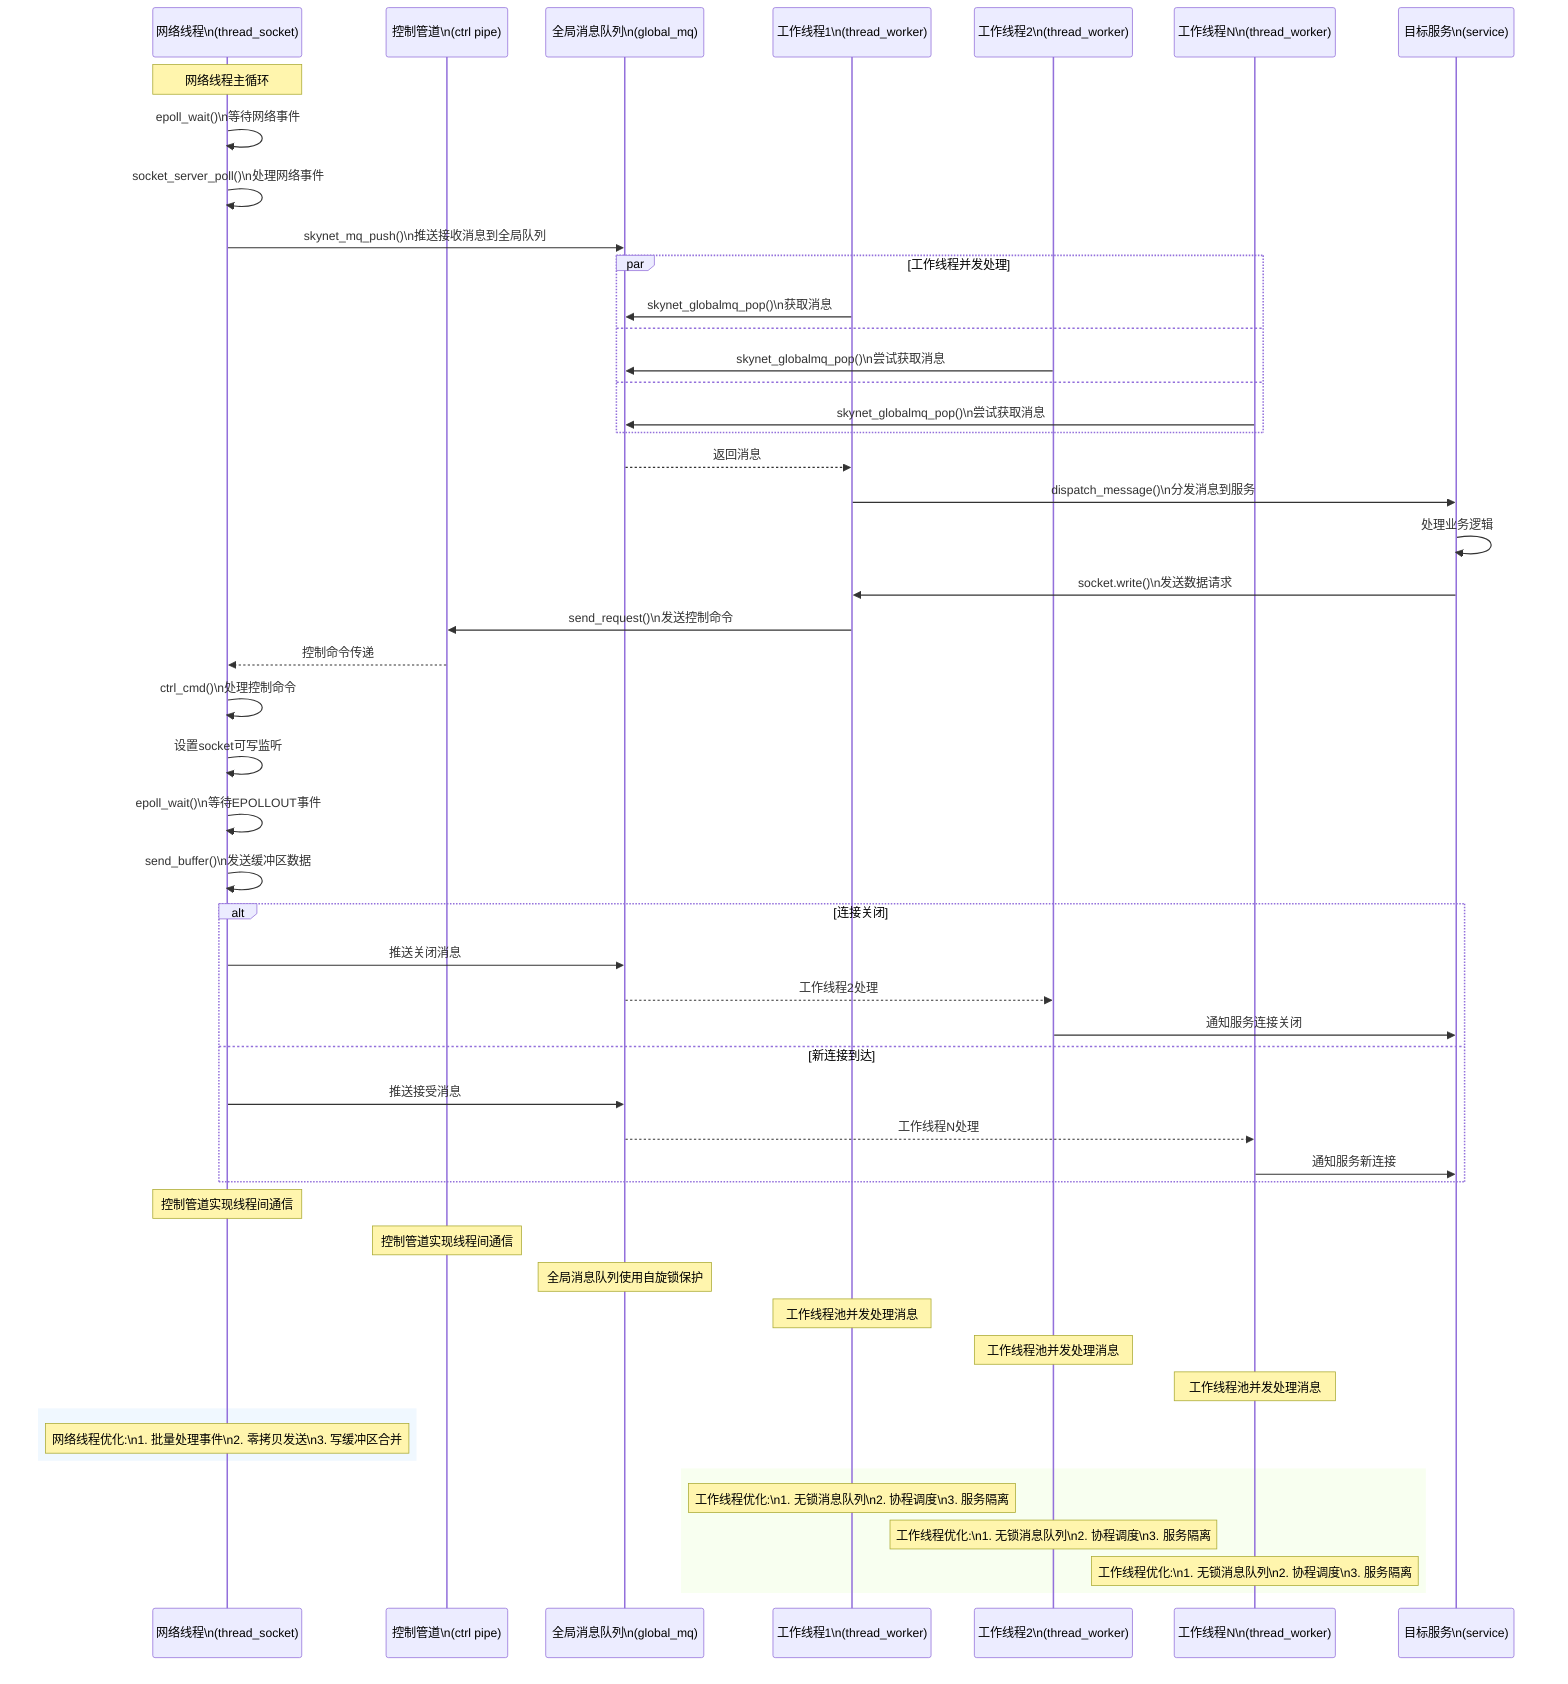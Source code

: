 sequenceDiagram
    participant NT as 网络线程\n(thread_socket)
    participant CP as 控制管道\n(ctrl pipe)
    participant MQ as 全局消息队列\n(global_mq)
    participant WT1 as 工作线程1\n(thread_worker)
    participant WT2 as 工作线程2\n(thread_worker)
    participant WTN as 工作线程N\n(thread_worker)
    participant SVC as 目标服务\n(service)

    Note over NT: 网络线程主循环
    
    %% 网络事件处理
    NT->>NT: epoll_wait()\n等待网络事件
    NT->>NT: socket_server_poll()\n处理网络事件
    
    %% 数据接收流程
    NT->>MQ: skynet_mq_push()\n推送接收消息到全局队列
    
    %% 工作线程竞争获取消息
    par 工作线程并发处理
        WT1->>MQ: skynet_globalmq_pop()\n获取消息
        and
        WT2->>MQ: skynet_globalmq_pop()\n尝试获取消息
        and
        WTN->>MQ: skynet_globalmq_pop()\n尝试获取消息
    end
    
    %% 假设WT1获取到消息
    MQ-->>WT1: 返回消息
    WT1->>SVC: dispatch_message()\n分发消息到服务
    SVC->>SVC: 处理业务逻辑
    
    %% 服务发送数据
    SVC->>WT1: socket.write()\n发送数据请求
    WT1->>CP: send_request()\n发送控制命令
    
    %% 控制管道通信
    CP-->>NT: 控制命令传递
    NT->>NT: ctrl_cmd()\n处理控制命令
    NT->>NT: 设置socket可写监听
    
    %% 写事件处理
    NT->>NT: epoll_wait()\n等待EPOLLOUT事件
    NT->>NT: send_buffer()\n发送缓冲区数据
    
    %% 连接状态变化通知
    alt 连接关闭
        NT->>MQ: 推送关闭消息
        MQ-->>WT2: 工作线程2处理
        WT2->>SVC: 通知服务连接关闭
    else 新连接到达
        NT->>MQ: 推送接受消息
        MQ-->>WTN: 工作线程N处理
        WTN->>SVC: 通知服务新连接
    end
    
    %% 同步机制说明
    Note over NT: 控制管道实现线程间通信
    Note over CP: 控制管道实现线程间通信
    Note over MQ: 全局消息队列使用自旋锁保护
    Note over WT1: 工作线程池并发处理消息
    Note over WT2: 工作线程池并发处理消息
    Note over WTN: 工作线程池并发处理消息
    
    %% 性能优化机制
    rect rgb(240, 248, 255)
        Note over NT: 网络线程优化:\n1. 批量处理事件\n2. 零拷贝发送\n3. 写缓冲区合并
    end
    
    rect rgb(248, 255, 240)
        Note over WT1: 工作线程优化:\n1. 无锁消息队列\n2. 协程调度\n3. 服务隔离
        Note over WT2: 工作线程优化:\n1. 无锁消息队列\n2. 协程调度\n3. 服务隔离
        Note over WTN: 工作线程优化:\n1. 无锁消息队列\n2. 协程调度\n3. 服务隔离
    end